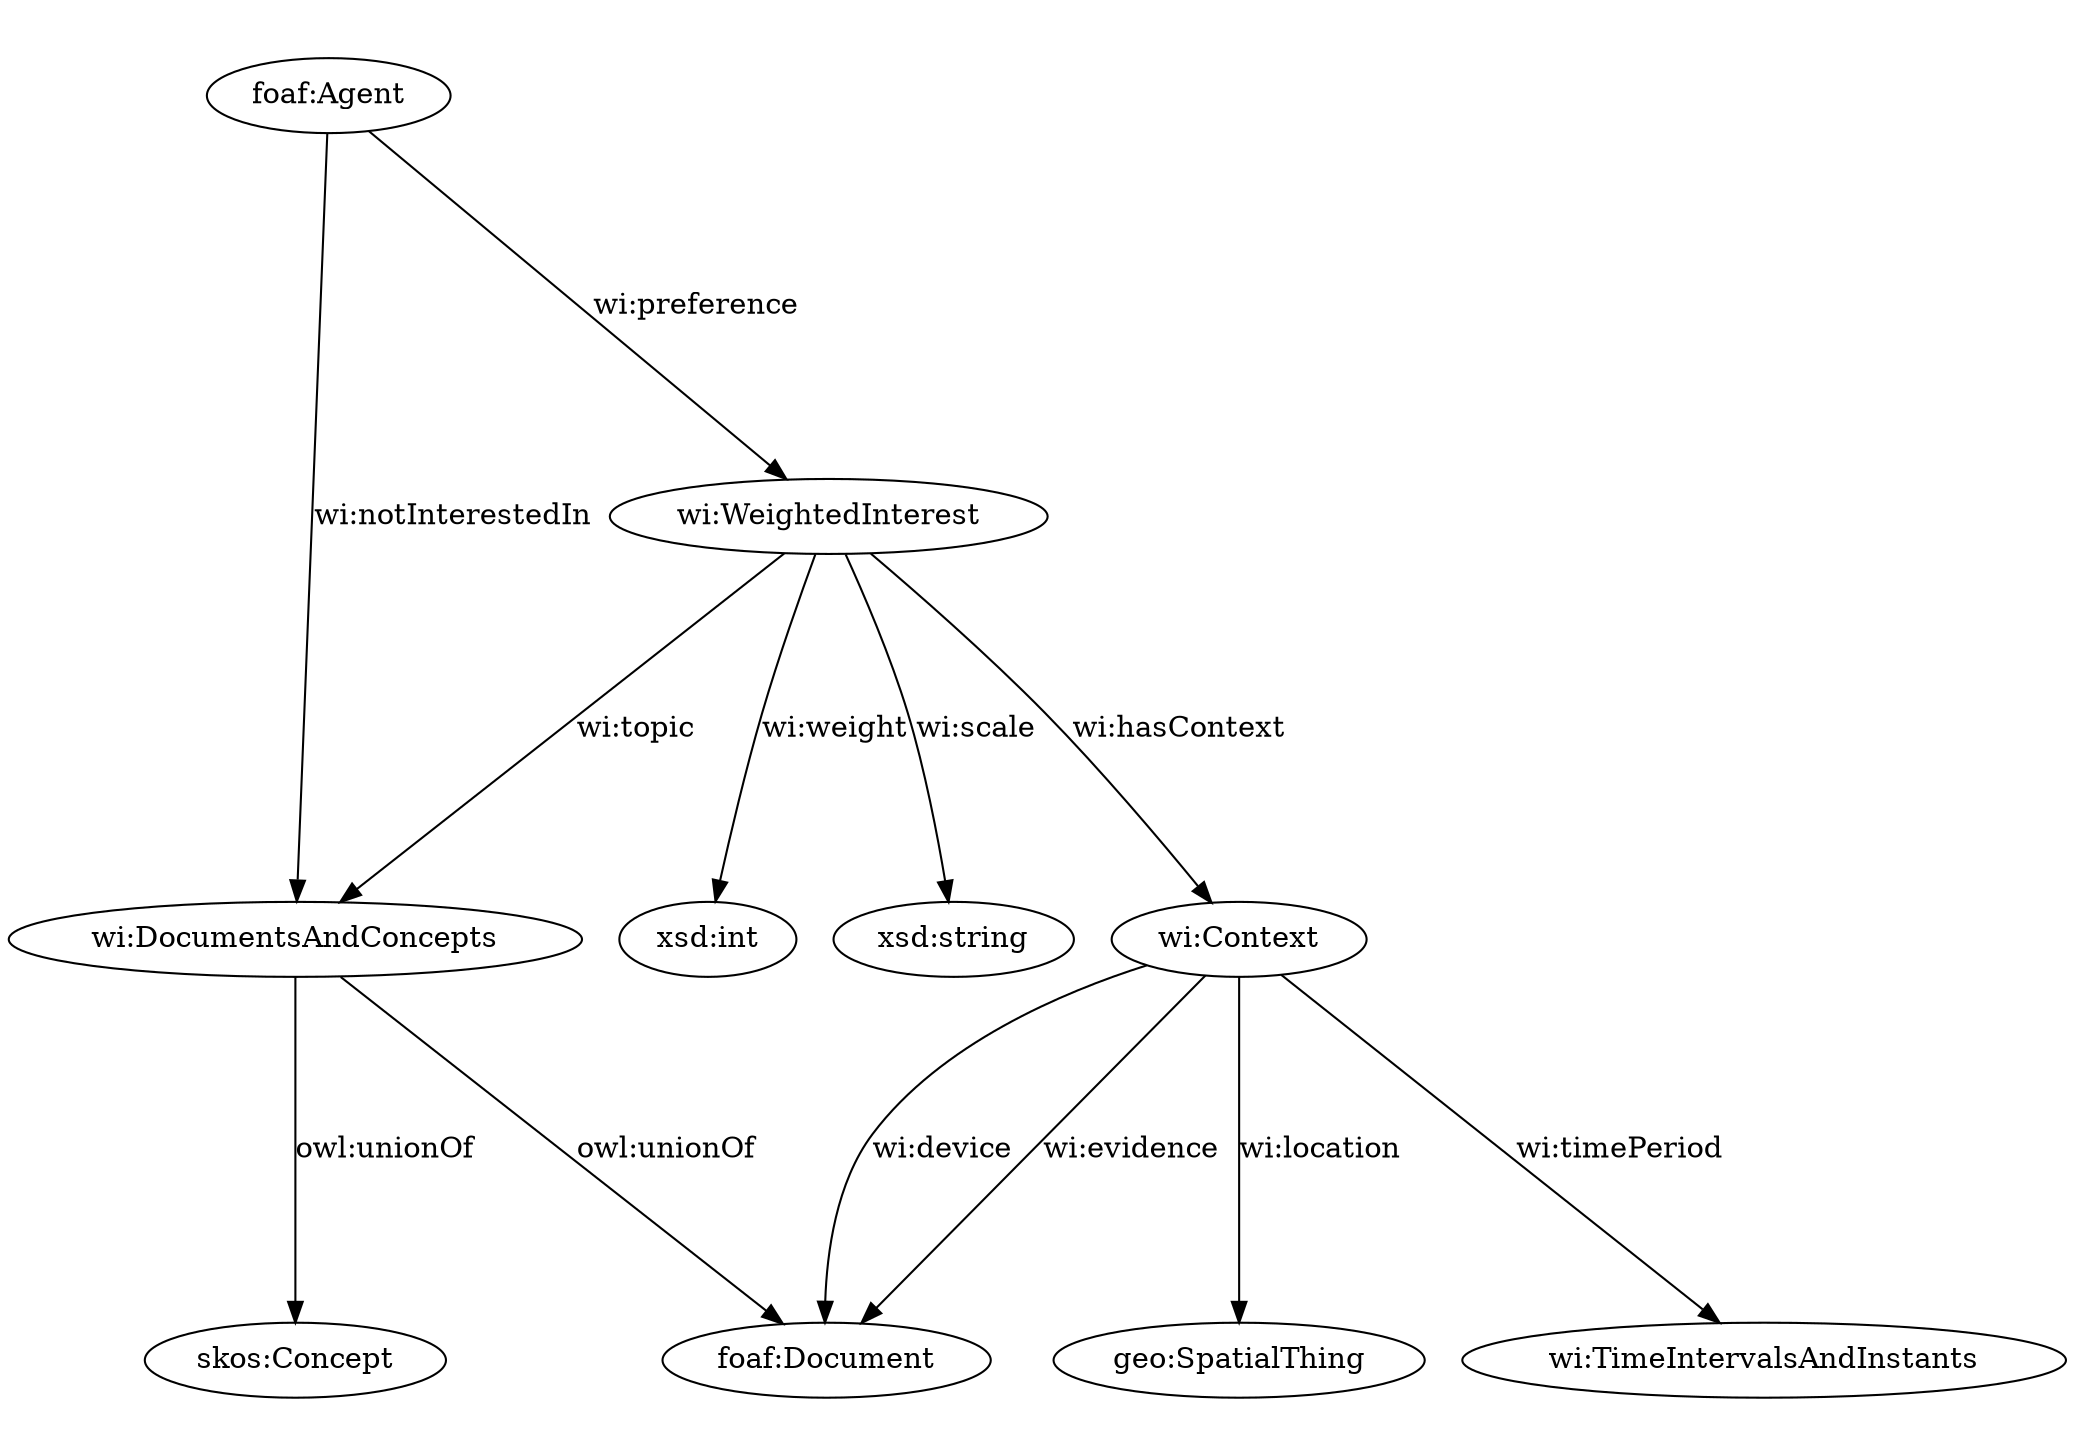 digraph Summary_Graph {
ratio=0.7
"wi:DocumentsAndConcepts" [label="wi:DocumentsAndConcepts"]
"xsd:int" [label="xsd:int"]
"geo:SpatialThing" [label="geo:SpatialThing"]
"wi:WeightedInterest" [label="wi:WeightedInterest"]
"foaf:Agent" [label="foaf:Agent"]
"wi:TimeIntervalsAndInstants" [label="wi:TimeIntervalsAndInstants"]
"xsd:string" [label="xsd:string"]
"foaf:Document" [label="foaf:Document"]
"wi:Context" [label="wi:Context"]
"skos:Concept" [label="skos:Concept"]
"foaf:Agent"->"wi:WeightedInterest" [label="wi:preference"]
"foaf:Agent"->"wi:DocumentsAndConcepts" [label="wi:notInterestedIn"]
"wi:Context"->"foaf:Document" [label="wi:evidence"]
"wi:WeightedInterest"->"wi:Context" [label="wi:hasContext"]
"wi:WeightedInterest"->"wi:DocumentsAndConcepts" [label="wi:topic"]
"wi:Context"->"geo:SpatialThing" [label="wi:location"]
"wi:Context"->"foaf:Document" [label="wi:device"]
"wi:Context"->"wi:TimeIntervalsAndInstants" [label="wi:timePeriod"]
"wi:WeightedInterest"->"xsd:int" [label="wi:weight"]
"wi:WeightedInterest"->"xsd:string" [label="wi:scale"]
"wi:DocumentsAndConcepts"->"foaf:Document" [label="owl:unionOf"]
"wi:DocumentsAndConcepts"->"skos:Concept" [label="owl:unionOf"]

}
